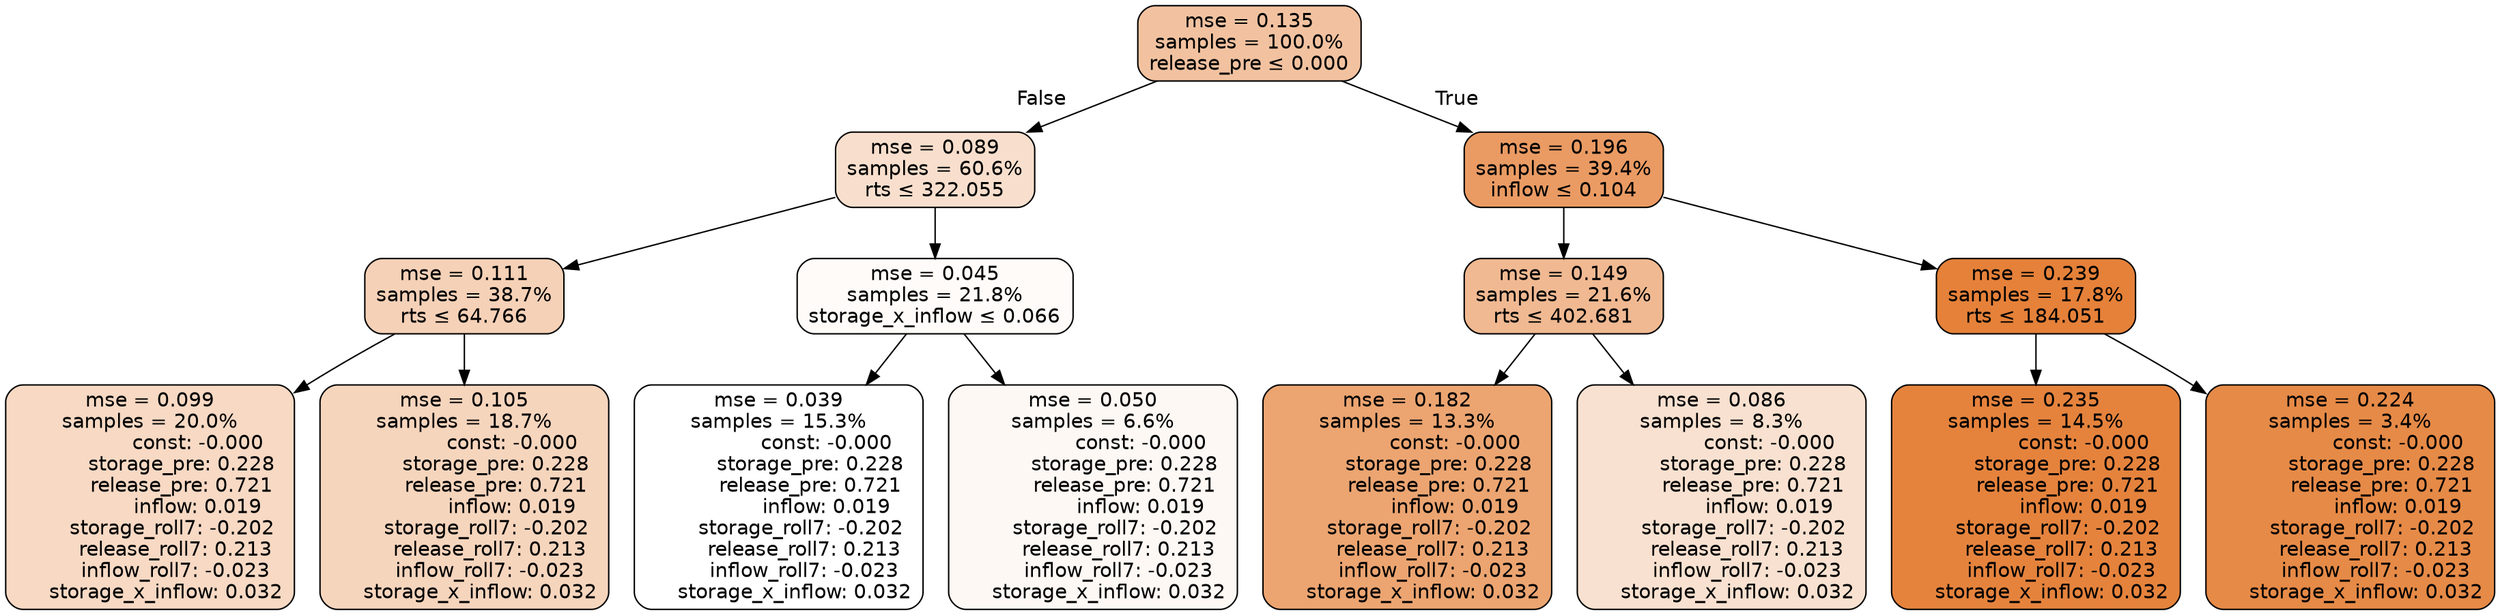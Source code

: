 digraph tree {
node [shape=rectangle, style="filled, rounded", color="black", fontname=helvetica] ;
edge [fontname=helvetica] ;
	"0" [label="mse = 0.135
samples = 100.0%
release_pre &le; 0.000", fillcolor="#f2c2a0"]
	"1" [label="mse = 0.089
samples = 60.6%
rts &le; 322.055", fillcolor="#f8dfcd"]
	"2" [label="mse = 0.111
samples = 38.7%
rts &le; 64.766", fillcolor="#f5d1b7"]
	"3" [label="mse = 0.099
samples = 20.0%
               const: -0.000
          storage_pre: 0.228
          release_pre: 0.721
               inflow: 0.019
       storage_roll7: -0.202
        release_roll7: 0.213
        inflow_roll7: -0.023
     storage_x_inflow: 0.032", fillcolor="#f7d9c4"]
	"4" [label="mse = 0.105
samples = 18.7%
               const: -0.000
          storage_pre: 0.228
          release_pre: 0.721
               inflow: 0.019
       storage_roll7: -0.202
        release_roll7: 0.213
        inflow_roll7: -0.023
     storage_x_inflow: 0.032", fillcolor="#f6d5bd"]
	"5" [label="mse = 0.045
samples = 21.8%
storage_x_inflow &le; 0.066", fillcolor="#fefbf8"]
	"6" [label="mse = 0.039
samples = 15.3%
               const: -0.000
          storage_pre: 0.228
          release_pre: 0.721
               inflow: 0.019
       storage_roll7: -0.202
        release_roll7: 0.213
        inflow_roll7: -0.023
     storage_x_inflow: 0.032", fillcolor="#ffffff"]
	"7" [label="mse = 0.050
samples = 6.6%
               const: -0.000
          storage_pre: 0.228
          release_pre: 0.721
               inflow: 0.019
       storage_roll7: -0.202
        release_roll7: 0.213
        inflow_roll7: -0.023
     storage_x_inflow: 0.032", fillcolor="#fdf8f4"]
	"8" [label="mse = 0.196
samples = 39.4%
inflow &le; 0.104", fillcolor="#ea9b63"]
	"9" [label="mse = 0.149
samples = 21.6%
rts &le; 402.681", fillcolor="#f0b992"]
	"10" [label="mse = 0.182
samples = 13.3%
               const: -0.000
          storage_pre: 0.228
          release_pre: 0.721
               inflow: 0.019
       storage_roll7: -0.202
        release_roll7: 0.213
        inflow_roll7: -0.023
     storage_x_inflow: 0.032", fillcolor="#eca571"]
	"11" [label="mse = 0.086
samples = 8.3%
               const: -0.000
          storage_pre: 0.228
          release_pre: 0.721
               inflow: 0.019
       storage_roll7: -0.202
        release_roll7: 0.213
        inflow_roll7: -0.023
     storage_x_inflow: 0.032", fillcolor="#f8e1d0"]
	"12" [label="mse = 0.239
samples = 17.8%
rts &le; 184.051", fillcolor="#e58139"]
	"13" [label="mse = 0.235
samples = 14.5%
               const: -0.000
          storage_pre: 0.228
          release_pre: 0.721
               inflow: 0.019
       storage_roll7: -0.202
        release_roll7: 0.213
        inflow_roll7: -0.023
     storage_x_inflow: 0.032", fillcolor="#e5833d"]
	"14" [label="mse = 0.224
samples = 3.4%
               const: -0.000
          storage_pre: 0.228
          release_pre: 0.721
               inflow: 0.019
       storage_roll7: -0.202
        release_roll7: 0.213
        inflow_roll7: -0.023
     storage_x_inflow: 0.032", fillcolor="#e68a47"]

	"0" -> "1" [labeldistance=2.5, labelangle=45, headlabel="False"]
	"1" -> "2"
	"2" -> "3"
	"2" -> "4"
	"1" -> "5"
	"5" -> "6"
	"5" -> "7"
	"0" -> "8" [labeldistance=2.5, labelangle=-45, headlabel="True"]
	"8" -> "9"
	"9" -> "10"
	"9" -> "11"
	"8" -> "12"
	"12" -> "13"
	"12" -> "14"
}